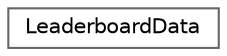 digraph "Graphical Class Hierarchy"
{
 // LATEX_PDF_SIZE
  bgcolor="transparent";
  edge [fontname=Helvetica,fontsize=10,labelfontname=Helvetica,labelfontsize=10];
  node [fontname=Helvetica,fontsize=10,shape=box,height=0.2,width=0.4];
  rankdir="LR";
  Node0 [label="LeaderboardData",height=0.2,width=0.4,color="grey40", fillcolor="white", style="filled",URL="$struct_leaderboard_data.html",tooltip=" "];
}
